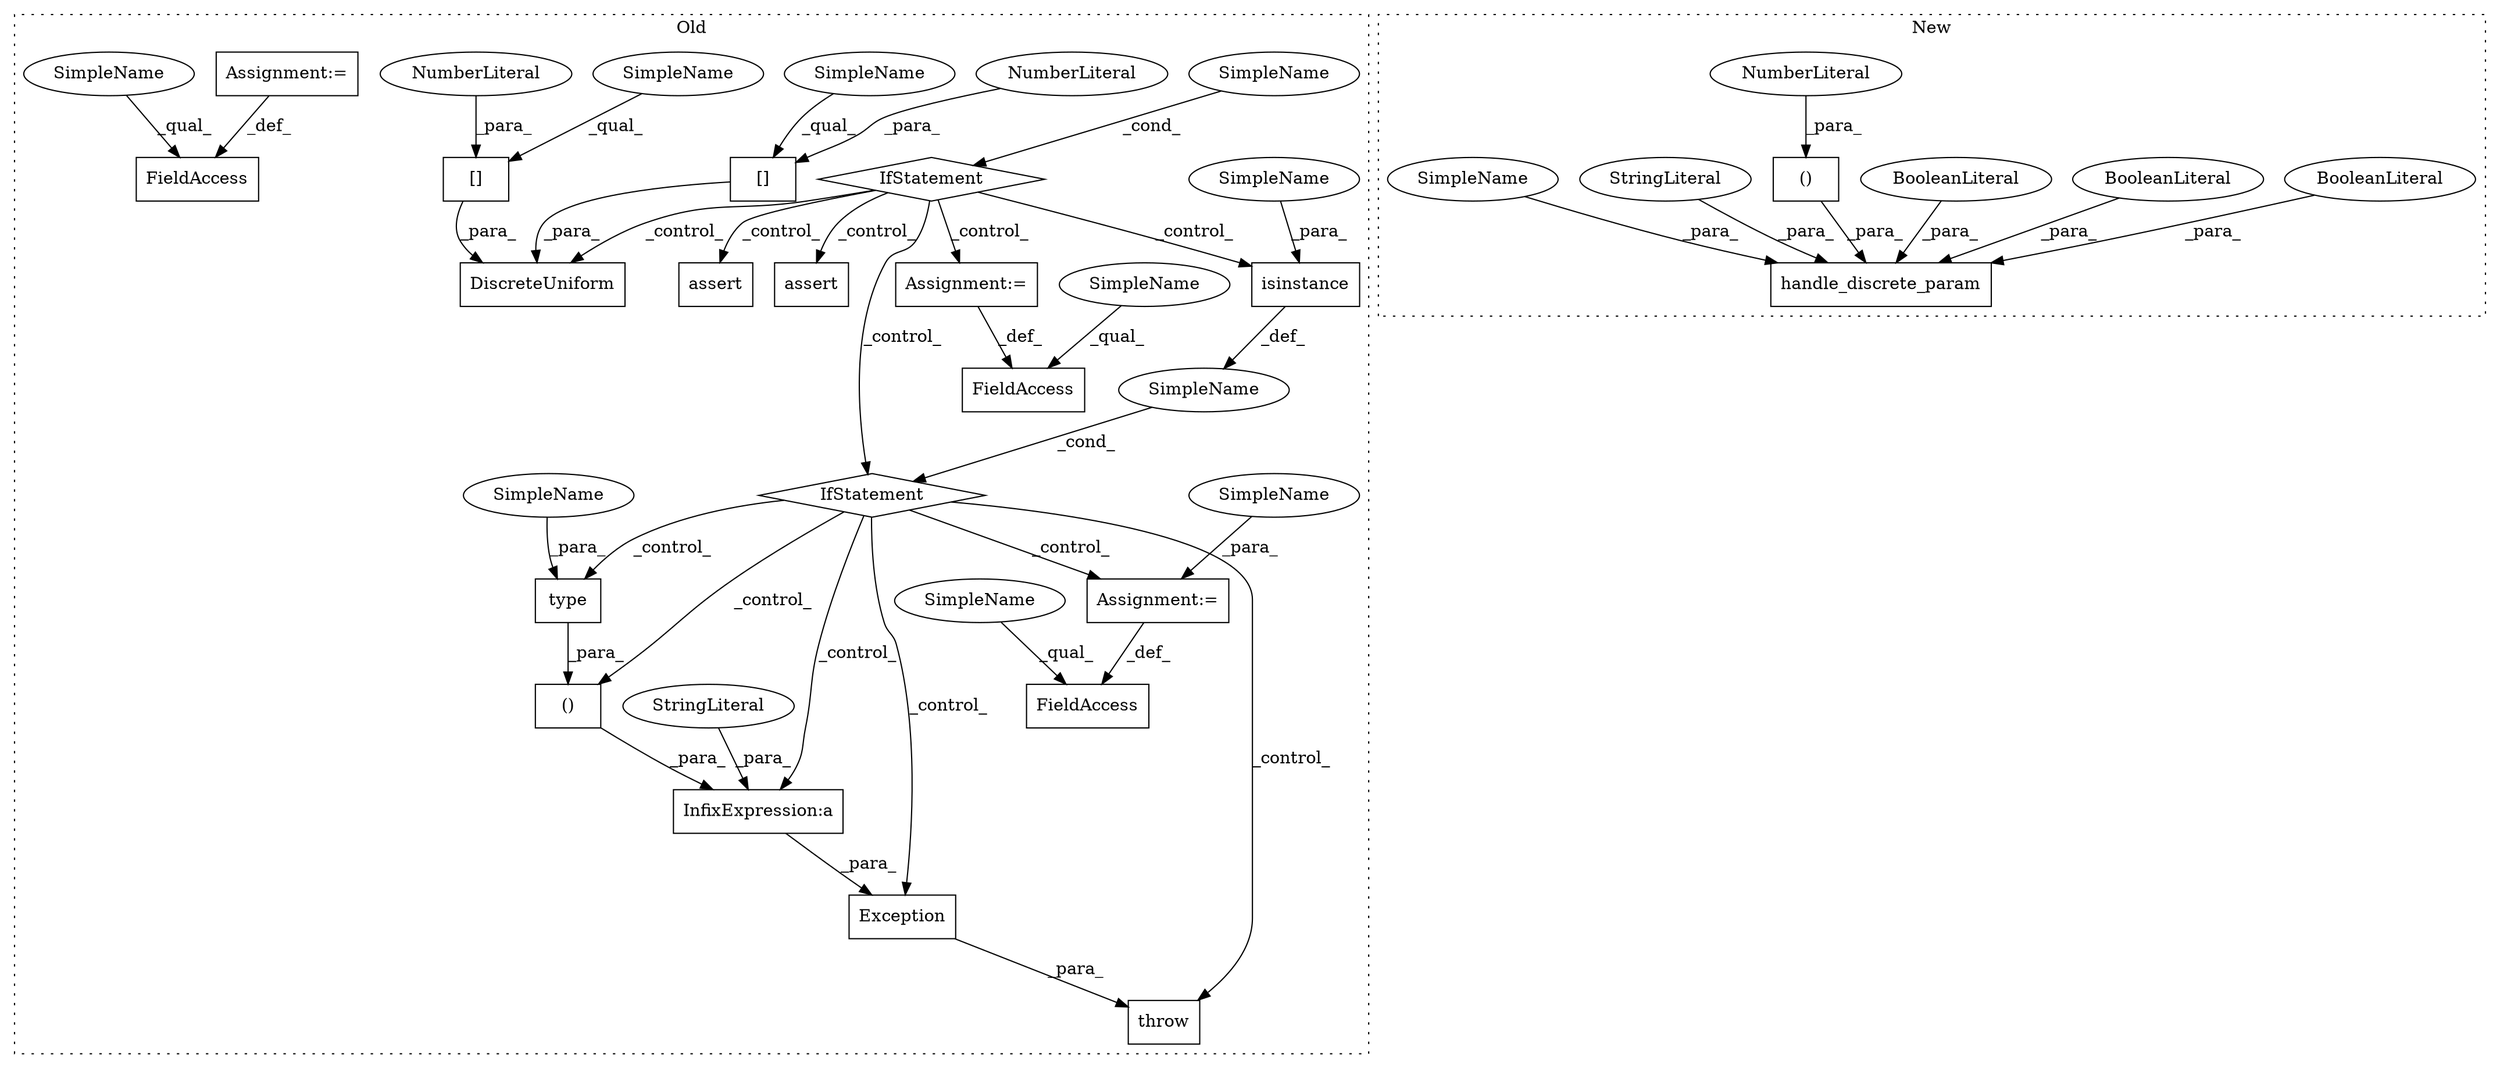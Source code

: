 digraph G {
subgraph cluster0 {
1 [label="type" a="32" s="16765,16778" l="5,1" shape="box"];
4 [label="()" a="106" s="16741" l="38" shape="box"];
8 [label="isinstance" a="32" s="16500,16539" l="11,1" shape="box"];
9 [label="IfStatement" a="25" s="15923,15953" l="4,2" shape="diamond"];
10 [label="DiscreteUniform" a="32" s="16183,16222" l="16,1" shape="box"];
11 [label="assert" a="32" s="15970,15998" l="10,1" shape="box"];
12 [label="IfStatement" a="25" s="16496,16540" l="4,2" shape="diamond"];
13 [label="assert" a="32" s="16295,16439" l="10,1" shape="box"];
14 [label="InfixExpression:a" a="27" s="16731" l="10" shape="box"];
16 [label="SimpleName" a="42" s="" l="" shape="ellipse"];
17 [label="SimpleName" a="42" s="" l="" shape="ellipse"];
18 [label="StringLiteral" a="45" s="16610" l="121" shape="ellipse"];
20 [label="Exception" a="32" s="16600,16779" l="10,2" shape="box"];
21 [label="throw" a="53" s="16594" l="6" shape="box"];
22 [label="Assignment:=" a="7" s="16563" l="1" shape="box"];
23 [label="FieldAccess" a="22" s="16550" l="13" shape="box"];
24 [label="[]" a="2" s="16199,16209" l="9,1" shape="box"];
25 [label="NumberLiteral" a="34" s="16208" l="1" shape="ellipse"];
26 [label="[]" a="2" s="16211,16221" l="9,1" shape="box"];
27 [label="NumberLiteral" a="34" s="16220" l="1" shape="ellipse"];
28 [label="FieldAccess" a="22" s="16448" l="13" shape="box"];
29 [label="FieldAccess" a="22" s="15868" l="13" shape="box"];
30 [label="Assignment:=" a="7" s="16461" l="1" shape="box"];
31 [label="Assignment:=" a="7" s="15881" l="1" shape="box"];
32 [label="SimpleName" a="42" s="16199" l="8" shape="ellipse"];
33 [label="SimpleName" a="42" s="16564" l="8" shape="ellipse"];
34 [label="SimpleName" a="42" s="16511" l="8" shape="ellipse"];
35 [label="SimpleName" a="42" s="16770" l="8" shape="ellipse"];
36 [label="SimpleName" a="42" s="16211" l="8" shape="ellipse"];
37 [label="SimpleName" a="42" s="16448" l="4" shape="ellipse"];
38 [label="SimpleName" a="42" s="16550" l="4" shape="ellipse"];
39 [label="SimpleName" a="42" s="15868" l="4" shape="ellipse"];
label = "Old";
style="dotted";
}
subgraph cluster1 {
2 [label="handle_discrete_param" a="32" s="15846,15926" l="22,1" shape="box"];
3 [label="()" a="106" s="15893" l="17" shape="box"];
5 [label="BooleanLiteral" a="9" s="15922" l="4" shape="ellipse"];
6 [label="BooleanLiteral" a="9" s="15917" l="4" shape="ellipse"];
7 [label="BooleanLiteral" a="9" s="15912" l="4" shape="ellipse"];
15 [label="NumberLiteral" a="34" s="15893" l="1" shape="ellipse"];
19 [label="StringLiteral" a="45" s="15877" l="10" shape="ellipse"];
40 [label="SimpleName" a="42" s="15868" l="8" shape="ellipse"];
label = "New";
style="dotted";
}
1 -> 4 [label="_para_"];
3 -> 2 [label="_para_"];
4 -> 14 [label="_para_"];
5 -> 2 [label="_para_"];
6 -> 2 [label="_para_"];
7 -> 2 [label="_para_"];
8 -> 16 [label="_def_"];
9 -> 13 [label="_control_"];
9 -> 11 [label="_control_"];
9 -> 10 [label="_control_"];
9 -> 12 [label="_control_"];
9 -> 8 [label="_control_"];
9 -> 30 [label="_control_"];
12 -> 4 [label="_control_"];
12 -> 22 [label="_control_"];
12 -> 14 [label="_control_"];
12 -> 21 [label="_control_"];
12 -> 1 [label="_control_"];
12 -> 20 [label="_control_"];
14 -> 20 [label="_para_"];
15 -> 3 [label="_para_"];
16 -> 12 [label="_cond_"];
17 -> 9 [label="_cond_"];
18 -> 14 [label="_para_"];
19 -> 2 [label="_para_"];
20 -> 21 [label="_para_"];
22 -> 23 [label="_def_"];
24 -> 10 [label="_para_"];
25 -> 24 [label="_para_"];
26 -> 10 [label="_para_"];
27 -> 26 [label="_para_"];
30 -> 28 [label="_def_"];
31 -> 29 [label="_def_"];
32 -> 24 [label="_qual_"];
33 -> 22 [label="_para_"];
34 -> 8 [label="_para_"];
35 -> 1 [label="_para_"];
36 -> 26 [label="_qual_"];
37 -> 28 [label="_qual_"];
38 -> 23 [label="_qual_"];
39 -> 29 [label="_qual_"];
40 -> 2 [label="_para_"];
}